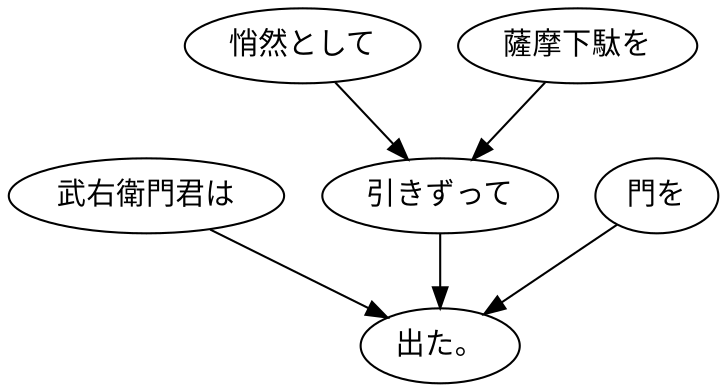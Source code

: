 digraph graph7493 {
	node0 [label="武右衛門君は"];
	node1 [label="悄然として"];
	node2 [label="薩摩下駄を"];
	node3 [label="引きずって"];
	node4 [label="門を"];
	node5 [label="出た。"];
	node0 -> node5;
	node1 -> node3;
	node2 -> node3;
	node3 -> node5;
	node4 -> node5;
}

